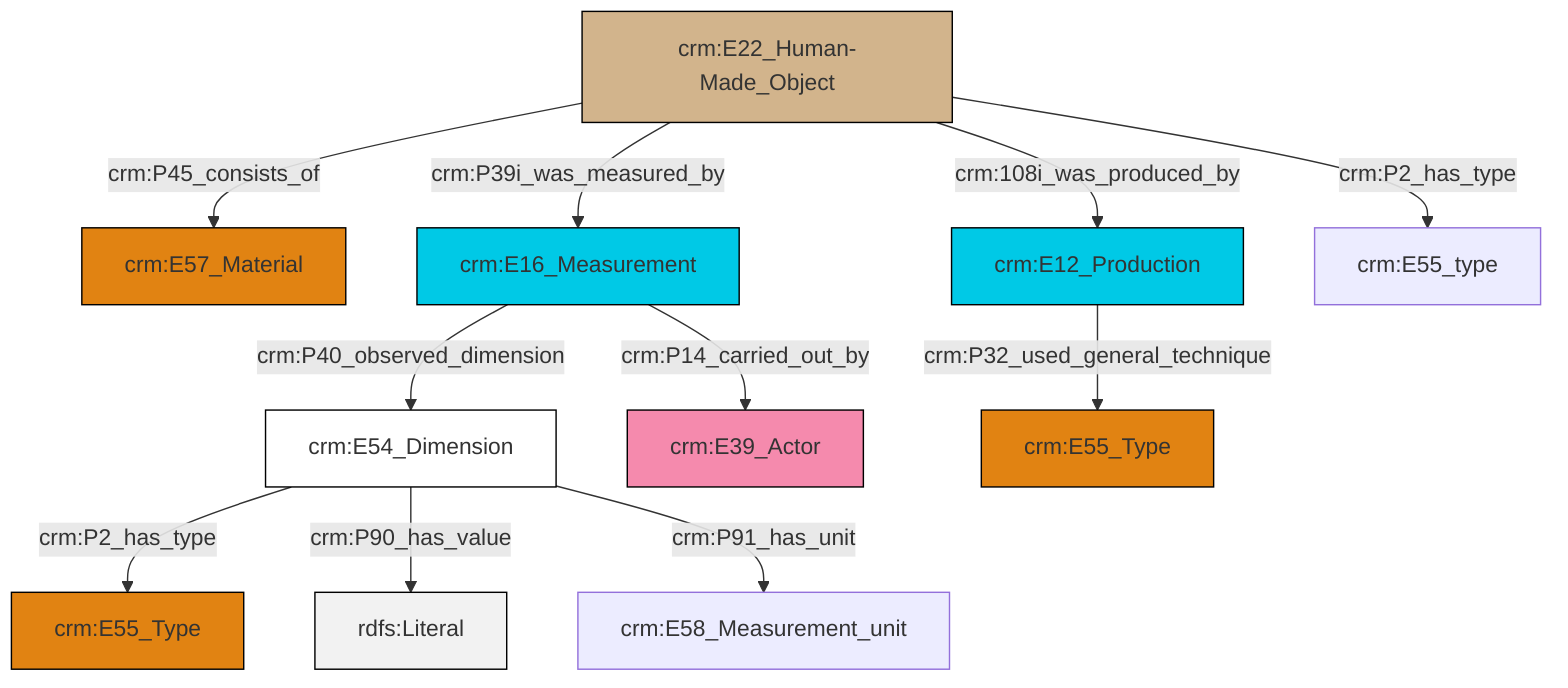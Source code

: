 graph TD
classDef Literal fill:#f2f2f2,stroke:#000000;
classDef CRM_Entity fill:#FFFFFF,stroke:#000000;
classDef Temporal_Entity fill:#00C9E6, stroke:#000000;
classDef Type fill:#E18312, stroke:#000000;
classDef Time-Span fill:#2C9C91, stroke:#000000;
classDef Appellation fill:#FFEB7F, stroke:#000000;
classDef Place fill:#008836, stroke:#000000;
classDef Persistent_Item fill:#B266B2, stroke:#000000;
classDef Conceptual_Object fill:#FFD700, stroke:#000000;
classDef Physical_Thing fill:#D2B48C, stroke:#000000;
classDef Actor fill:#f58aad, stroke:#000000;
classDef PC_Classes fill:#4ce600, stroke:#000000;
classDef Multi fill:#cccccc,stroke:#000000;

0["crm:E54_Dimension"]:::CRM_Entity -->|crm:P2_has_type| 1["crm:E55_Type"]:::Type
2["crm:E22_Human-Made_Object"]:::Physical_Thing -->|crm:P45_consists_of| 3["crm:E57_Material"]:::Type
4["crm:E16_Measurement"]:::Temporal_Entity -->|crm:P14_carried_out_by| 5["crm:E39_Actor"]:::Actor
4["crm:E16_Measurement"]:::Temporal_Entity -->|crm:P40_observed_dimension| 0["crm:E54_Dimension"]:::CRM_Entity
8["crm:E12_Production"]:::Temporal_Entity -->|crm:P32_used_general_technique| 9["crm:E55_Type"]:::Type
2["crm:E22_Human-Made_Object"]:::Physical_Thing -->|crm:P2_has_type| 14["crm:E55_type"]:::Default
0["crm:E54_Dimension"]:::CRM_Entity -->|crm:P90_has_value| 15[rdfs:Literal]:::Literal
2["crm:E22_Human-Made_Object"]:::Physical_Thing -->|crm:P39i_was_measured_by| 4["crm:E16_Measurement"]:::Temporal_Entity
0["crm:E54_Dimension"]:::CRM_Entity -->|crm:P91_has_unit| 11["crm:E58_Measurement_unit"]:::Default
2["crm:E22_Human-Made_Object"]:::Physical_Thing -->|crm:108i_was_produced_by| 8["crm:E12_Production"]:::Temporal_Entity